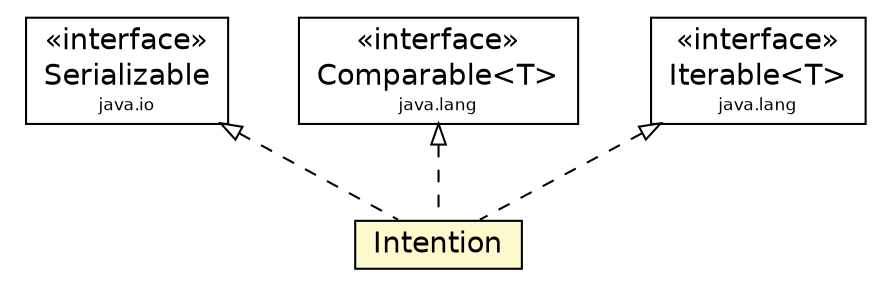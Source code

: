 #!/usr/local/bin/dot
#
# Class diagram 
# Generated by UMLGraph version 5.1 (http://www.umlgraph.org/)
#

digraph G {
	edge [fontname="Helvetica",fontsize=10,labelfontname="Helvetica",labelfontsize=10];
	node [fontname="Helvetica",fontsize=10,shape=plaintext];
	nodesep=0.25;
	ranksep=0.5;
	// jason.asSemantics.Intention
	c9115 [label=<<table title="jason.asSemantics.Intention" border="0" cellborder="1" cellspacing="0" cellpadding="2" port="p" bgcolor="lemonChiffon" href="./Intention.html">
		<tr><td><table border="0" cellspacing="0" cellpadding="1">
<tr><td align="center" balign="center"> Intention </td></tr>
		</table></td></tr>
		</table>>, fontname="Helvetica", fontcolor="black", fontsize=14.0];
	//jason.asSemantics.Intention implements java.io.Serializable
	c9352:p -> c9115:p [dir=back,arrowtail=empty,style=dashed];
	//jason.asSemantics.Intention implements java.lang.Comparable<T>
	c9353:p -> c9115:p [dir=back,arrowtail=empty,style=dashed];
	//jason.asSemantics.Intention implements java.lang.Iterable<T>
	c9354:p -> c9115:p [dir=back,arrowtail=empty,style=dashed];
	// java.io.Serializable
	c9352 [label=<<table title="java.io.Serializable" border="0" cellborder="1" cellspacing="0" cellpadding="2" port="p" href="http://java.sun.com/j2se/1.4.2/docs/api/java/io/Serializable.html">
		<tr><td><table border="0" cellspacing="0" cellpadding="1">
<tr><td align="center" balign="center"> &#171;interface&#187; </td></tr>
<tr><td align="center" balign="center"> Serializable </td></tr>
<tr><td align="center" balign="center"><font point-size="8.0"> java.io </font></td></tr>
		</table></td></tr>
		</table>>, fontname="Helvetica", fontcolor="black", fontsize=14.0];
	// java.lang.Comparable<T>
	c9353 [label=<<table title="java.lang.Comparable" border="0" cellborder="1" cellspacing="0" cellpadding="2" port="p" href="http://java.sun.com/j2se/1.4.2/docs/api/java/lang/Comparable.html">
		<tr><td><table border="0" cellspacing="0" cellpadding="1">
<tr><td align="center" balign="center"> &#171;interface&#187; </td></tr>
<tr><td align="center" balign="center"> Comparable&lt;T&gt; </td></tr>
<tr><td align="center" balign="center"><font point-size="8.0"> java.lang </font></td></tr>
		</table></td></tr>
		</table>>, fontname="Helvetica", fontcolor="black", fontsize=14.0];
	// java.lang.Iterable<T>
	c9354 [label=<<table title="java.lang.Iterable" border="0" cellborder="1" cellspacing="0" cellpadding="2" port="p" href="http://java.sun.com/j2se/1.4.2/docs/api/java/lang/Iterable.html">
		<tr><td><table border="0" cellspacing="0" cellpadding="1">
<tr><td align="center" balign="center"> &#171;interface&#187; </td></tr>
<tr><td align="center" balign="center"> Iterable&lt;T&gt; </td></tr>
<tr><td align="center" balign="center"><font point-size="8.0"> java.lang </font></td></tr>
		</table></td></tr>
		</table>>, fontname="Helvetica", fontcolor="black", fontsize=14.0];
}

